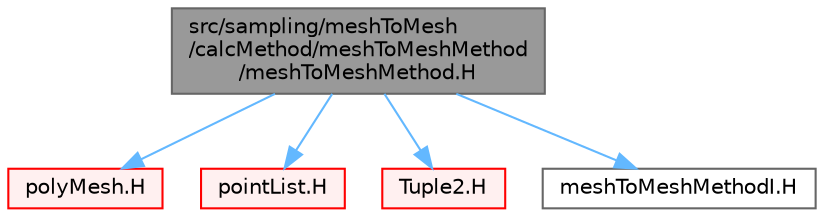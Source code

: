 digraph "src/sampling/meshToMesh/calcMethod/meshToMeshMethod/meshToMeshMethod.H"
{
 // LATEX_PDF_SIZE
  bgcolor="transparent";
  edge [fontname=Helvetica,fontsize=10,labelfontname=Helvetica,labelfontsize=10];
  node [fontname=Helvetica,fontsize=10,shape=box,height=0.2,width=0.4];
  Node1 [id="Node000001",label="src/sampling/meshToMesh\l/calcMethod/meshToMeshMethod\l/meshToMeshMethod.H",height=0.2,width=0.4,color="gray40", fillcolor="grey60", style="filled", fontcolor="black",tooltip=" "];
  Node1 -> Node2 [id="edge1_Node000001_Node000002",color="steelblue1",style="solid",tooltip=" "];
  Node2 [id="Node000002",label="polyMesh.H",height=0.2,width=0.4,color="red", fillcolor="#FFF0F0", style="filled",URL="$polyMesh_8H.html",tooltip=" "];
  Node1 -> Node279 [id="edge2_Node000001_Node000279",color="steelblue1",style="solid",tooltip=" "];
  Node279 [id="Node000279",label="pointList.H",height=0.2,width=0.4,color="red", fillcolor="#FFF0F0", style="filled",URL="$pointList_8H.html",tooltip=" "];
  Node1 -> Node171 [id="edge3_Node000001_Node000171",color="steelblue1",style="solid",tooltip=" "];
  Node171 [id="Node000171",label="Tuple2.H",height=0.2,width=0.4,color="red", fillcolor="#FFF0F0", style="filled",URL="$Tuple2_8H.html",tooltip=" "];
  Node1 -> Node280 [id="edge4_Node000001_Node000280",color="steelblue1",style="solid",tooltip=" "];
  Node280 [id="Node000280",label="meshToMeshMethodI.H",height=0.2,width=0.4,color="grey40", fillcolor="white", style="filled",URL="$meshToMeshMethodI_8H.html",tooltip=" "];
}
